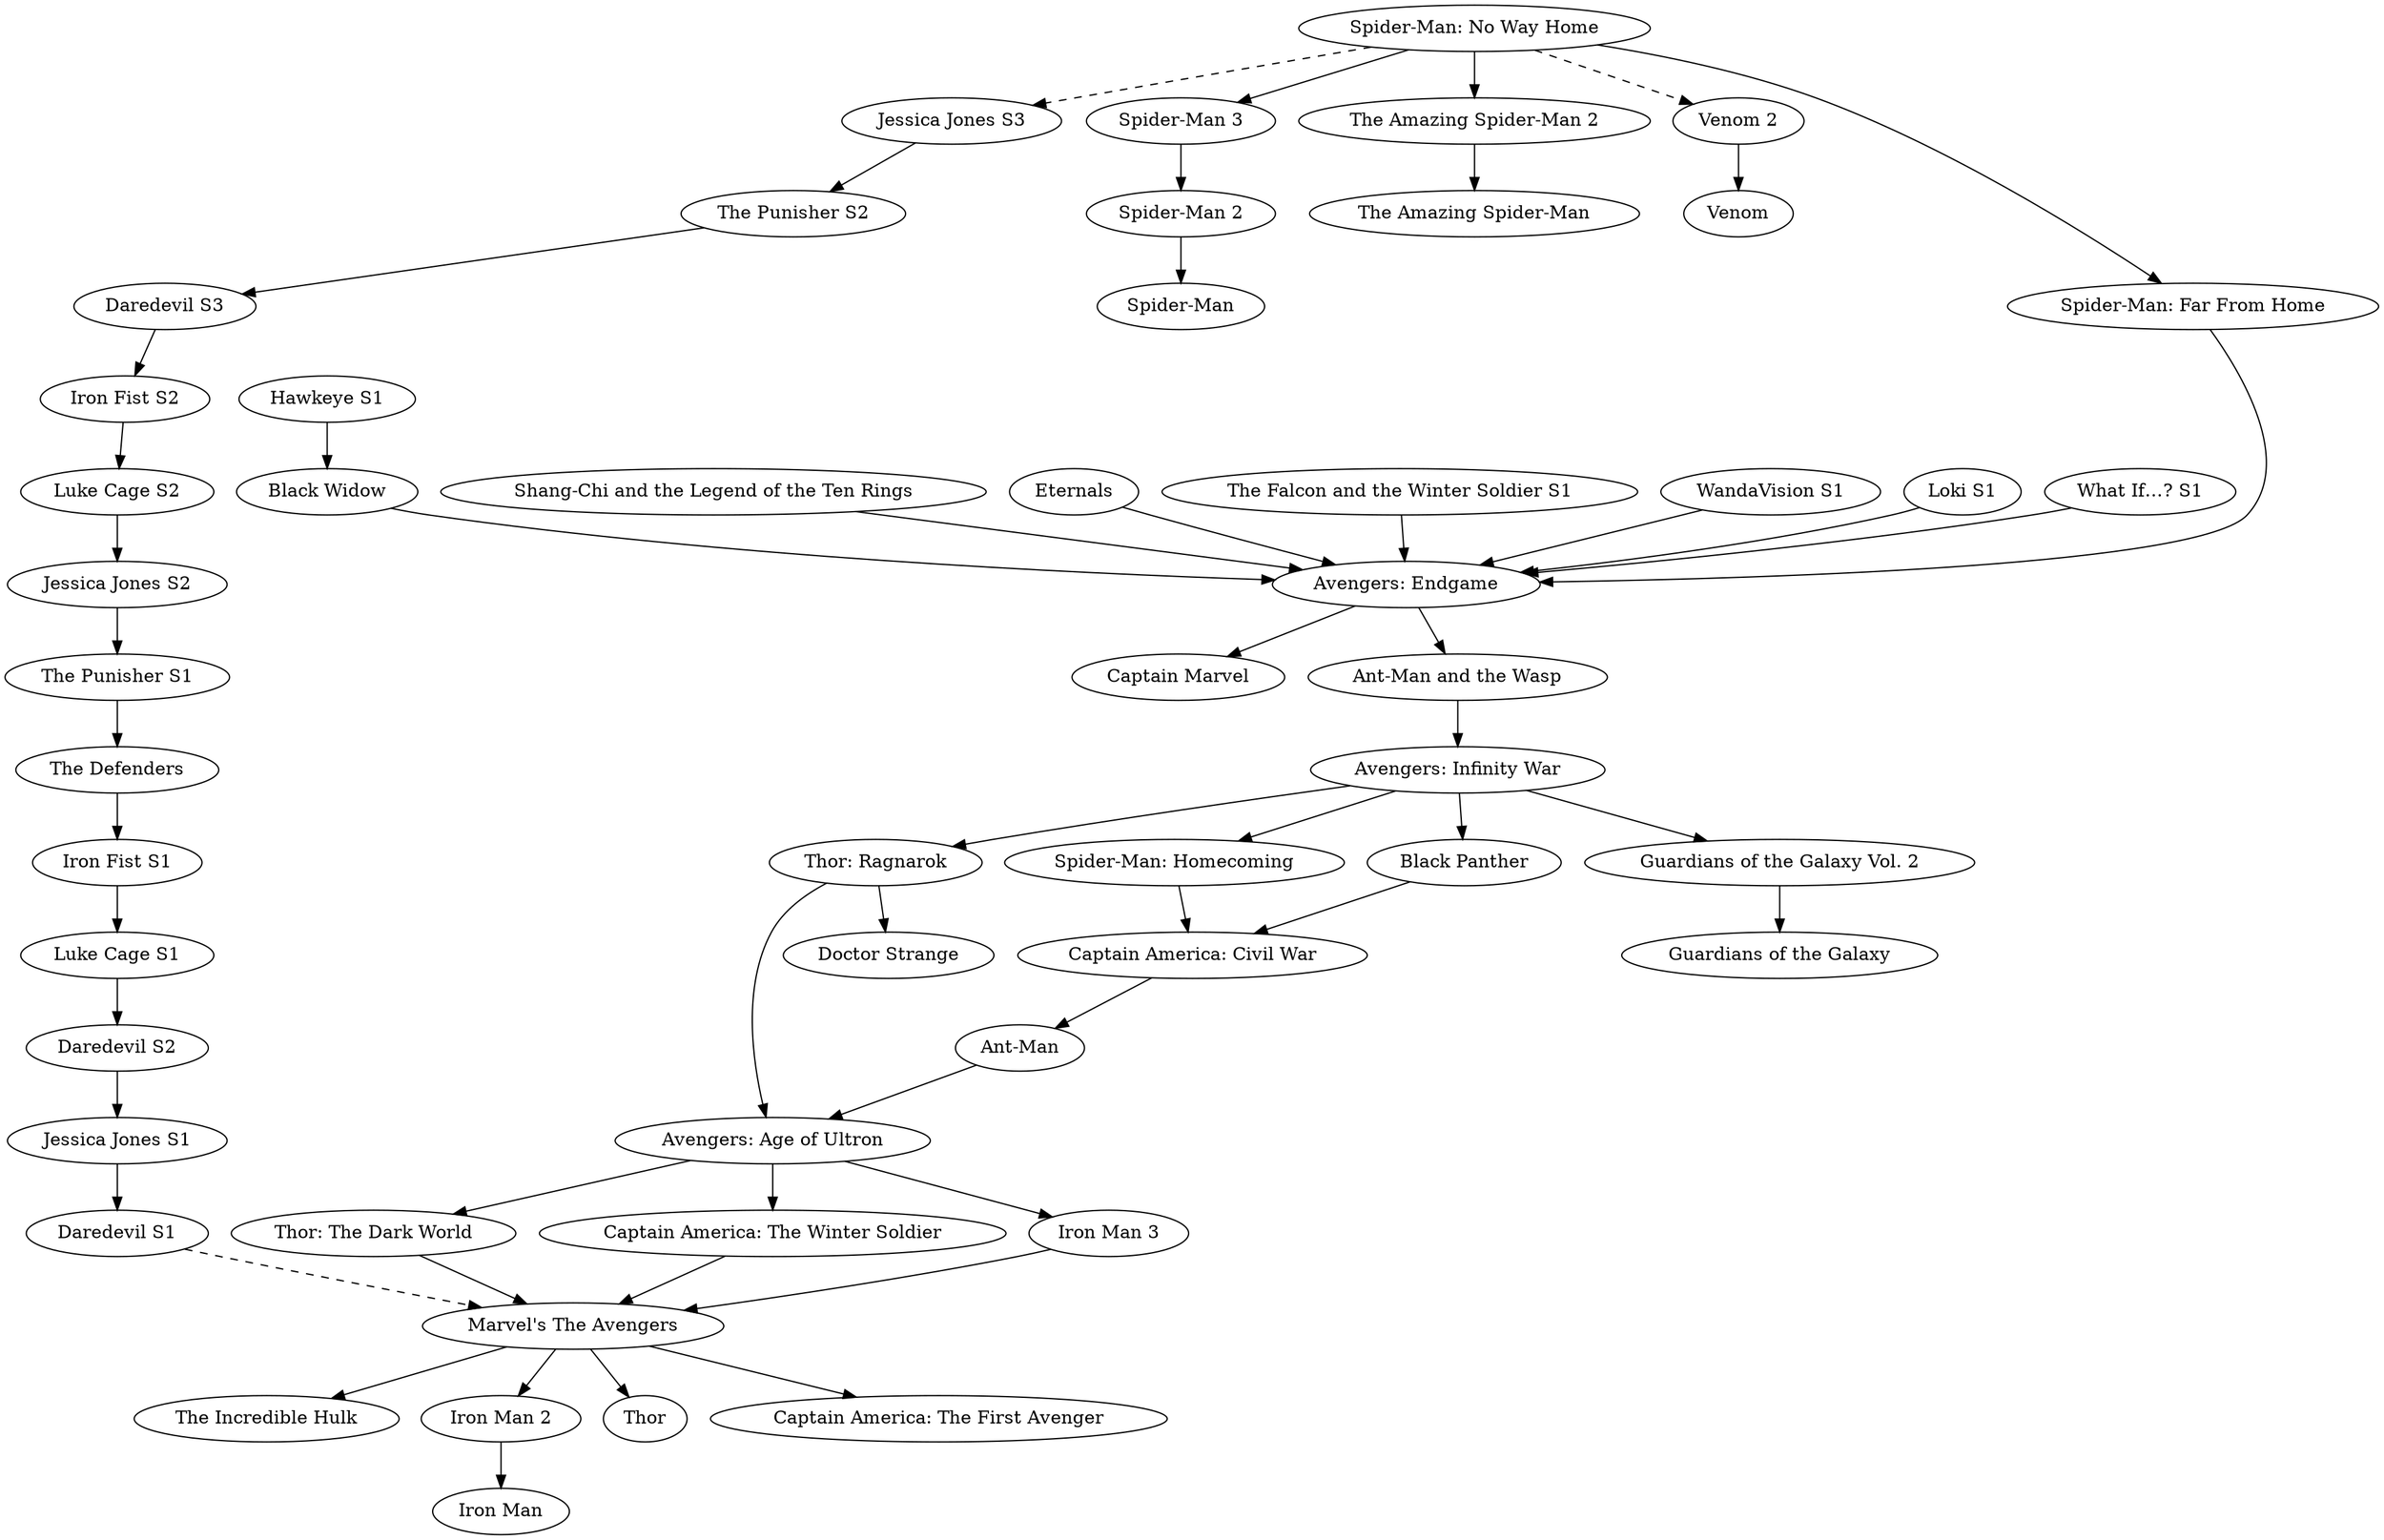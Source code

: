 digraph regexp {
    iron_man [label="Iron Man"];
    
    the_incredible_hulk [label="The Incredible Hulk"];

    iron_man_2 [label="Iron Man 2"];
    iron_man_2 -> iron_man;

    thor [label="Thor"];

    captain_america_the_first_avenger [label="Captain America: The First Avenger"];

    marvels_the_avengers [label="Marvel's The Avengers"];
    marvels_the_avengers -> iron_man_2;
    marvels_the_avengers -> the_incredible_hulk;
    marvels_the_avengers -> thor;
    marvels_the_avengers -> captain_america_the_first_avenger;

    iron_man_3 [label="Iron Man 3"];
    iron_man_3 -> marvels_the_avengers;

    thor_the_dark_world [label="Thor: The Dark World"];
    thor_the_dark_world -> marvels_the_avengers;

    captain_america_the_winter_soldier [label="Captain America: The Winter Soldier"];
    captain_america_the_winter_soldier -> marvels_the_avengers;

    guardians_of_the_galaxy [label="Guardians of the Galaxy"];
    
    avengers_age_of_ultron [label="Avengers: Age of Ultron"];
    avengers_age_of_ultron -> iron_man_3;
    avengers_age_of_ultron -> thor_the_dark_world;
    avengers_age_of_ultron -> captain_america_the_winter_soldier;

    antman [label="Ant-Man"];
    antman -> avengers_age_of_ultron;

    captain_america_civil_war [label="Captain America: Civil War"];
    captain_america_civil_war -> antman;

    doctor_strange [label="Doctor Strange"];

    guardians_of_the_galaxy_vol2 [label="Guardians of the Galaxy Vol. 2"];
    guardians_of_the_galaxy_vol2 -> guardians_of_the_galaxy;

    spiderman_homecoming [label="Spider-Man: Homecoming"];
    spiderman_homecoming -> captain_america_civil_war;

    thor_ragnarok [label="Thor: Ragnarok"];
    thor_ragnarok -> doctor_strange;
    thor_ragnarok -> avengers_age_of_ultron;

    black_panther [label="Black Panther"];
    black_panther -> captain_america_civil_war;

    avengers_infinity_war [label="Avengers: Infinity War"];
    avengers_infinity_war -> thor_ragnarok;
    avengers_infinity_war -> spiderman_homecoming;
    avengers_infinity_war -> black_panther;
    avengers_infinity_war -> guardians_of_the_galaxy_vol2;

    antman_and_the_wasp [label="Ant-Man and the Wasp"];
    antman_and_the_wasp -> avengers_infinity_war;

    captain_marvel [label="Captain Marvel"];

    avengers_endgame [label="Avengers: Endgame"];
    avengers_endgame -> captain_marvel;
    avengers_endgame -> antman_and_the_wasp;

    spiderman_far_from_home [label="Spider-Man: Far From Home"];
    spiderman_far_from_home -> avengers_endgame;

    black_widow [label="Black Widow"];
    black_widow -> avengers_endgame;

    shangchi_and_the_legend_of_the_ten_rings [label="Shang-Chi and the Legend of the Ten Rings"];
    shangchi_and_the_legend_of_the_ten_rings -> avengers_endgame;

    eternals [label="Eternals"];
    // assumption, Have yet to watch eternals
    eternals -> avengers_endgame;

    spiderman_no_way_home [label="Spider-Man: No Way Home"];
    spiderman_no_way_home -> spiderman_far_from_home;
    spiderman_no_way_home -> spiderman_3;
    spiderman_no_way_home -> the_amazing_spiderman_2;
    // Only aftercredits, not important for this movie
    spiderman_no_way_home -> venom_2 [style="dashed"];
    // Only a really short appearance of Daredevil. Assumption is that all of the netflix series will become relevant in the future
    spiderman_no_way_home -> jessica_jones_s3 [style="dashed"];

    // The maguire Spidermans
    spiderman [label="Spider-Man"];
    spiderman_2 [label="Spider-Man 2"];
    spiderman_3 [label="Spider-Man 3"];
    spiderman_2 -> spiderman;
    spiderman_3 -> spiderman_2;

    // The other spidermans
    the_amazing_spiderman [label="The Amazing Spider-Man"];
    the_amazing_spiderman_2 [label="The Amazing Spider-Man 2"];
    the_amazing_spiderman_2 -> the_amazing_spiderman;

    // Venom movies
    venom [label="Venom"]
    venom_2 [label="Venom 2"]
    venom_2 -> venom;

    // Disney Marvel series
    the_falcon_and_the_winter_soldier [label="The Falcon and the Winter Soldier S1"]
    the_falcon_and_the_winter_soldier -> avengers_endgame;

    wandavision [label="WandaVision S1"]
    wandavision -> avengers_endgame;

    loki [label="Loki S1"]
    loki -> avengers_endgame;

    what_if [label="What If…? S1"]
    what_if -> avengers_endgame;

    hawkeye [label="Hawkeye S1"]
    hawkeye -> black_widow;
    //hawkeye -> daredevil_s3;

    // Netflix Marvel Series
    // Not watched all of them at this point
    daredevil_s1 [label="Daredevil S1"]
    daredevil_s2 [label="Daredevil S2"]
    daredevil_s3 [label="Daredevil S3"]
    daredevil_s1 -> marvels_the_avengers [style="dashed"];
    daredevil_s2 -> jessica_jones_s1;
    daredevil_s3 -> iron_fist_s2;

    jessica_jones_s1 [label="Jessica Jones S1"];
    jessica_jones_s2 [label="Jessica Jones S2"];
    jessica_jones_s3 [label="Jessica Jones S3"];
    jessica_jones_s1 -> daredevil_s1;
    jessica_jones_s2 -> the_punisher_s1;
    jessica_jones_s3 -> the_punisher_s2;

    luke_cage_s1 [label="Luke Cage S1"];
    luke_cage_s2 [label="Luke Cage S2"];
    luke_cage_s1 -> daredevil_s2;
    luke_cage_s2 -> jessica_jones_s2;

    iron_fist_s1 [label="Iron Fist S1"];
    iron_fist_s2 [label="Iron Fist S2"];
    iron_fist_s1 -> luke_cage_s1;
    iron_fist_s2 -> luke_cage_s2;

    the_defenders [label="The Defenders"];
    the_defenders -> iron_fist_s1;

    the_punisher_s1 [label="The Punisher S1"];
    the_punisher_s2 [label="The Punisher S2"];
    the_punisher_s1 -> the_defenders;
    the_punisher_s2 ->daredevil_s3;
} 